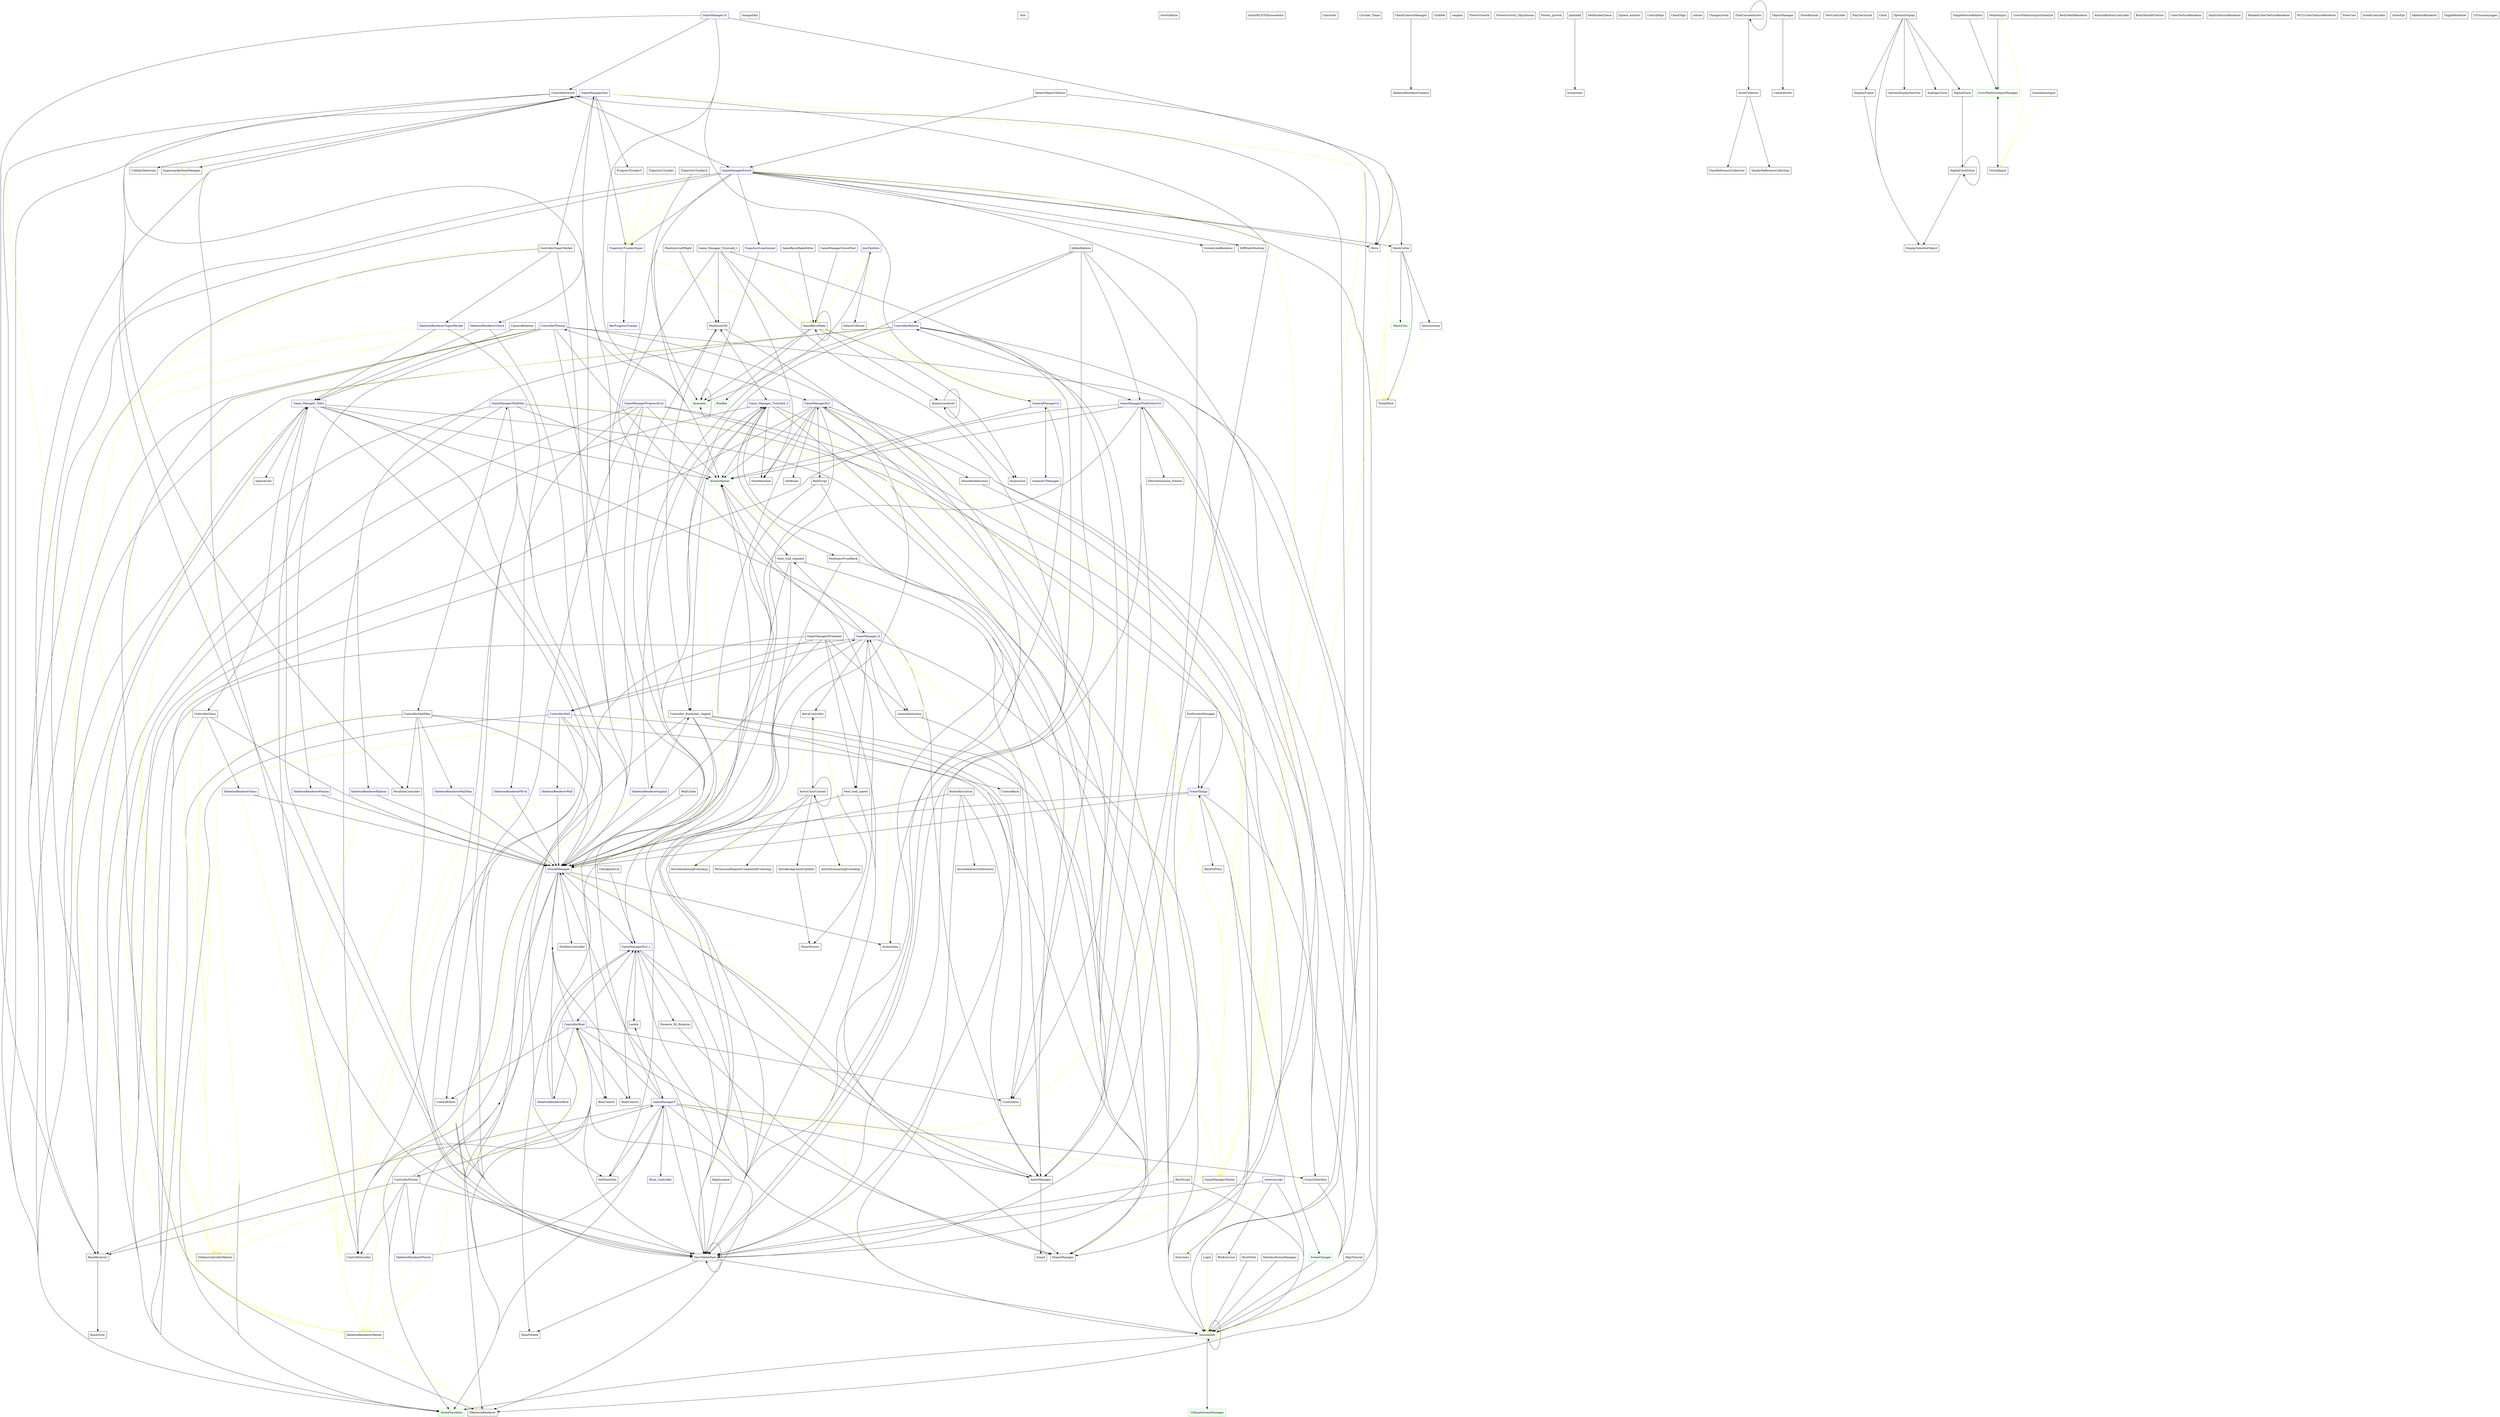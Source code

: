 digraph  {
	graph [concentrate=true,
		nodesep=0.25,
		ranksep=5.0
	];
	BarProgressTracker	 [color=blue,
		shape=box];
	changeSkin	 [shape=box];
	ParabolaController	 [shape=box];
	RepIncrease	 [shape=box];
	VarsToInterface	 [shape=box];
	RepIncrease -> VarsToInterface	 [weight=1];
	VarsToInterface -> VarsToInterface	 [weight=1];
	SessionInfo	 [color=green,
		shape=box];
	VarsToInterface -> SessionInfo	 [weight=5];
	OverallManager	 [color=blue,
		shape=box];
	VarsToInterface -> OverallManager	 [weight=2];
	DataToSend	 [shape=box];
	VarsToInterface -> DataToSend	 [weight=2];
	RestScript	 [shape=box];
	RestScript -> VarsToInterface	 [weight=1];
	RestScript -> SessionInfo	 [weight=2];
	SessionInfo -> SessionInfo	 [weight=5];
	GlobalVariables	 [color=green,
		shape=box];
	SessionInfo -> GlobalVariables	 [weight=5];
	UltimateSceneManager	 [color=green,
		shape=box];
	SessionInfo -> UltimateSceneManager	 [weight=1];
	SetPlaneSize	 [shape=box];
	SkeletonRendererMailMan	 [color=blue,
		shape=box];
	SkeletonRendererMailMan -> OverallManager	 [weight=3];
	SkeletonRendererMaster	 [shape=box];
	SkeletonRendererMailMan -> SkeletonRendererMaster	 [color=yellow,
		weight=1];
	OverallManager -> VarsToInterface	 [weight=1];
	OverallManager -> SessionInfo	 [color=yellow,
		weight=3];
	OverallManager -> GlobalVariables	 [weight=1];
	AudioManager	 [shape=box];
	OverallManager -> AudioManager	 [weight=13];
	GameManagerEx2_1	 [color=blue,
		shape=box];
	OverallManager -> GameManagerEx2_1	 [weight=2];
	IGameManager	 [shape=box];
	OverallManager -> IGameManager	 [weight=3];
	AvatarData	 [shape=box];
	OverallManager -> AvatarData	 [weight=1];
	IOrbbecController	 [shape=box];
	OverallManager -> IOrbbecController	 [weight=2];
	ISkeletonRenderer	 [shape=box];
	OverallManager -> ISkeletonRenderer	 [weight=2];
	SkeletonRendererMaster -> ISkeletonRenderer	 [color=yellow,
		weight=1];
	SkeletonRendererPEval	 [color=blue,
		shape=box];
	SkeletonRendererPEval -> OverallManager	 [weight=9];
	SkeletonRendererPEval -> SkeletonRendererMaster	 [color=yellow,
		weight=1];
	SkeletonRendererSuperMarket	 [color=blue,
		shape=box];
	SkeletonRendererSuperMarket -> OverallManager	 [weight=3];
	SkeletonRendererSuperMarket -> SkeletonRendererMaster	 [color=yellow,
		weight=1];
	Game_Manager_Vidro	 [color=blue,
		shape=box];
	SkeletonRendererSuperMarket -> Game_Manager_Vidro	 [weight=1];
	Game_Manager_Vidro -> VarsToInterface	 [weight=10];
	Game_Manager_Vidro -> SessionInfo	 [weight=3];
	Game_Manager_Vidro -> SetPlaneSize	 [weight=2];
	Game_Manager_Vidro -> OverallManager	 [weight=9];
	Game_Manager_Vidro -> GlobalVariables	 [weight=1];
	BoneReceiver	 [shape=box];
	Game_Manager_Vidro -> BoneReceiver	 [weight=2];
	AvatarMaster	 [color=green,
		shape=box];
	Game_Manager_Vidro -> AvatarMaster	 [weight=2];
	Game_Manager_Vidro -> AudioManager	 [weight=4];
	SphereCast	 [shape=box];
	Game_Manager_Vidro -> SphereCast	 [weight=2];
	ControllerGlass	 [shape=box];
	Game_Manager_Vidro -> ControllerGlass	 [weight=2];
	SkipTutorial	 [shape=box];
	SkipTutorial -> SessionInfo	 [weight=1];
	Test	 [shape=box];
	testrtidelrte	 [shape=box];
	testsDELETEifyouseethis	 [shape=box];
	ColliderDetection	 [shape=box];
	ControllerMailMan	 [shape=box];
	ControllerMailMan -> ParabolaController	 [weight=6];
	ControllerMailMan -> VarsToInterface	 [weight=2];
	ControllerMailMan -> SessionInfo	 [weight=1];
	ControllerMailMan -> SkeletonRendererMailMan	 [weight=1];
	ControllerMailMan -> OverallManager	 [weight=1];
	GameManagerMailMan	 [color=blue,
		shape=box];
	ControllerMailMan -> GameManagerMailMan	 [weight=1];
	ControllerMailMan -> GlobalVariables	 [weight=1];
	OrbbecControllerMaster	 [shape=box];
	ControllerMailMan -> OrbbecControllerMaster	 [color=yellow,
		weight=1];
	GameManagerMailMan -> VarsToInterface	 [weight=9];
	GameManagerMailMan -> SessionInfo	 [weight=1];
	GameManagerMailMan -> OverallManager	 [weight=9];
	GameManagerMailMan -> ControllerMailMan	 [weight=3];
	GameManagerMailMan -> GlobalVariables	 [weight=1];
	ControlElbow	 [shape=box];
	GameManagerMailMan -> ControlElbow	 [weight=5];
	GameManagerMailMan -> BoneReceiver	 [weight=2];
	GameManagerMailMan -> AvatarMaster	 [weight=2];
	GameManagerMaster	 [shape=box];
	GameManagerMailMan -> GameManagerMaster	 [color=yellow,
		weight=1];
	ControllerSuperMarket	 [shape=box];
	ControllerSuperMarket -> OverallManager	 [weight=3];
	ControllerSuperMarket -> SkeletonRendererSuperMarket	 [weight=1];
	ControllerSuperMarket -> GlobalVariables	 [weight=1];
	ControllerSuperMarket -> OrbbecControllerMaster	 [color=yellow,
		weight=1];
	GameManagerSaw	 [color=blue,
		shape=box];
	ControllerSuperMarket -> GameManagerSaw	 [weight=1];
	GameManagerSaw -> VarsToInterface	 [weight=6];
	GameManagerSaw -> SessionInfo	 [weight=4];
	GameManagerSaw -> OverallManager	 [weight=17];
	GameManagerSaw -> ColliderDetection	 [weight=2];
	GameManagerSaw -> GlobalVariables	 [weight=2];
	GameManagerSaw -> ControllerSuperMarket	 [weight=1];
	GameManagerSaw -> BoneReceiver	 [weight=2];
	GameManagerSaw -> AvatarMaster	 [weight=2];
	GameManagerSaw -> GameManagerMaster	 [color=yellow,
		weight=1];
	GameManagerSaw -> AudioManager	 [weight=4];
	SupermarketItemManager	 [shape=box];
	GameManagerSaw -> SupermarketItemManager	 [weight=3];
	ProgressTracker3	 [shape=box];
	GameManagerSaw -> ProgressTracker3	 [weight=1];
	TrajectoryTrackerSuper	 [color=blue,
		shape=box];
	GameManagerSaw -> TrajectoryTrackerSuper	 [weight=2];
	ControllerSword	 [shape=box];
	ControllerSword -> ParabolaController	 [weight=3];
	ControllerSword -> VarsToInterface	 [weight=3];
	ControllerSword -> SessionInfo	 [weight=1];
	ControllerSword -> OverallManager	 [weight=3];
	ControllerSword -> GlobalVariables	 [weight=1];
	ControllerSword -> OrbbecControllerMaster	 [color=yellow,
		weight=1];
	SkeletonRendererSword	 [color=blue,
		shape=box];
	ControllerSword -> SkeletonRendererSword	 [weight=1];
	GameManagerSword	 [color=blue,
		shape=box];
	ControllerSword -> GameManagerSword	 [weight=5];
	SkeletonRendererSword -> OverallManager	 [weight=3];
	SkeletonRendererSword -> SkeletonRendererMaster	 [color=yellow,
		weight=1];
	SkeletonRendererSword -> Game_Manager_Vidro	 [weight=1];
	GameManagerSword -> VarsToInterface	 [weight=6];
	GameManagerSword -> SessionInfo	 [weight=1];
	GameManagerSword -> OverallManager	 [weight=11];
	GameManagerSword -> GlobalVariables	 [weight=1];
	GameManagerSword -> ControllerSword	 [weight=2];
	GameManagerSword -> BoneReceiver	 [weight=2];
	GameManagerSword -> AvatarMaster	 [weight=3];
	GameManagerSword -> GameManagerMaster	 [color=yellow,
		weight=1];
	GameManagerSword -> TrajectoryTrackerSuper	 [weight=4];
	Move	 [shape=box];
	GameManagerSword -> Move	 [weight=7];
	MeshCutter	 [shape=box];
	GameManagerSword -> MeshCutter	 [weight=1];
	TempMesh	 [shape=box];
	GameManagerSword -> TempMesh	 [color=yellow,
		weight=2];
	ScreenLineRenderer	 [shape=box];
	GameManagerSword -> ScreenLineRenderer	 [weight=1];
	DiffStateMachine	 [shape=box];
	GameManagerSword -> DiffStateMachine	 [weight=1];
	TrajectoryLineGenner	 [color=blue,
		shape=box];
	GameManagerSword -> TrajectoryLineGenner	 [weight=1];
	DetectCollision	 [shape=box];
	JoinTheDots	 [color=blue,
		shape=box];
	DetectCollision -> JoinTheDots	 [weight=2];
	JoinTheDots -> DetectCollision	 [weight=1];
	GeneralManagerv2	 [color=blue,
		shape=box];
	JoinTheDots -> GeneralManagerv2	 [color=yellow,
		weight=4];
	GameRecnMake	 [shape=box];
	JoinTheDots -> GameRecnMake	 [color=yellow,
		weight=1];
	Animater	 [color=green,
		shape=box];
	JoinTheDots -> Animater	 [weight=1];
	EndScreenManager	 [shape=box];
	EndScreenManager -> VarsToInterface	 [weight=1];
	SceneThings	 [color=blue,
		shape=box];
	EndScreenManager -> SceneThings	 [weight=1];
	SceneThings -> VarsToInterface	 [color=yellow,
		weight=6];
	SceneThings -> SessionInfo	 [color=yellow,
		weight=3];
	SceneThings -> OverallManager	 [weight=4];
	BackToPlans	 [shape=box];
	SceneThings -> BackToPlans	 [weight=1];
	Coms2Interface	 [shape=box];
	SceneThings -> Coms2Interface	 [weight=3];
	SceneThings -> DataToSend	 [weight=3];
	Exercises	 [shape=box];
	SceneThings -> Exercises	 [weight=1];
	SceneChanger	 [color=green,
		shape=box];
	SceneThings -> SceneChanger	 [weight=1];
	BoneGiver	 [shape=box];
	BoneReceiver -> BoneGiver	 [weight=1];
	AvatarMaster -> OverallManager	 [color=yellow,
		weight=3];
	Next_wall_chambel	 [shape=box];
	AvatarMaster -> Next_wall_chambel	 [weight=3];
	AvatarMaster -> AvatarData	 [color=yellow,
		weight=2];
	GameManagerMaster -> IGameManager	 [color=yellow,
		weight=1];
	GameManagerProgressEval	 [color=blue,
		shape=box];
	GameManagerProgressEval -> VarsToInterface	 [weight=5];
	GameManagerProgressEval -> SessionInfo	 [weight=3];
	GameManagerProgressEval -> OverallManager	 [weight=13];
	GameManagerProgressEval -> SkeletonRendererPEval	 [weight=1];
	GameManagerProgressEval -> GlobalVariables	 [weight=1];
	GameManagerProgressEval -> SceneThings	 [weight=1];
	GameManagerProgressEval -> AvatarMaster	 [weight=3];
	GameManagerProgressEval -> GameManagerMaster	 [color=yellow,
		weight=1];
	Sound	 [shape=box];
	AudioManager -> Sound	 [weight=2];
	SupermarketItemManager -> GameManagerSaw	 [weight=1];
	SupermarketItemManager -> SupermarketItemManager	 [color=yellow,
		weight=4];
	ProgressTracker3 -> TrajectoryTrackerSuper	 [color=yellow,
		weight=1];
	TrajectoryTrackerSuper -> BarProgressTracker	 [weight=2];
	TrajectoryTrackerSuper -> GameRecnMake	 [color=yellow,
		weight=1];
	GeneralUIManager	 [color=blue,
		shape=box];
	GeneralUIManager -> GeneralManagerv2	 [weight=2];
	GeneralManagerv2 -> AvatarMaster	 [weight=1];
	GeneralManagerv2 -> GeneralUIManager	 [weight=10];
	GeneralManagerv2 -> GeneralManagerv2	 [color=yellow,
		weight=2];
	GeneralManagerv2 -> AvatarData	 [weight=1];
	GeneralManagerv2 -> GameRecnMake	 [weight=4];
	GetBones	 [shape=box];
	Character	 [shape=box];
	BackToPlans -> SceneThings	 [weight=2];
	Coms2Interface -> SessionInfo	 [weight=2];
	Login	 [shape=box];
	Login -> SessionInfo	 [color=yellow,
		weight=15];
	receivescript	 [color=blue,
		shape=box];
	receivescript -> VarsToInterface	 [weight=1];
	receivescript -> SessionInfo	 [weight=11];
	receivescript -> Exercises	 [color=yellow,
		weight=1];
	BtnExercise	 [shape=box];
	receivescript -> BtnExercise	 [weight=2];
	SceneChanger -> SessionInfo	 [weight=2];
	GameManager10	 [color=blue,
		shape=box];
	GameManager10 -> ControllerSword	 [weight=2];
	GameManager10 -> BoneReceiver	 [weight=1];
	GameManager10 -> AvatarMaster	 [weight=2];
	GameManager10 -> GameManagerMaster	 [color=yellow,
		weight=1];
	GameManager10 -> GeneralManagerv2	 [weight=2];
	GameManager10 -> Move	 [weight=3];
	GameManager10 -> MeshCutter	 [weight=1];
	GameManager10 -> TempMesh	 [color=yellow,
		weight=2];
	MeshCutter -> TempMesh	 [weight=2];
	Intersections	 [shape=box];
	MeshCutter -> Intersections	 [weight=1];
	MeshUtils	 [color=green,
		shape=box];
	MeshCutter -> MeshUtils	 [weight=3];
	GameManager5	 [color=blue,
		shape=box];
	GameManager5 -> VarsToInterface	 [weight=4];
	GameManager5 -> SessionInfo	 [weight=1];
	GameManager5 -> SetPlaneSize	 [weight=1];
	GameManager5 -> OverallManager	 [weight=11];
	GameManager5 -> GlobalVariables	 [weight=1];
	GameManager5 -> BoneReceiver	 [weight=2];
	GameManager5 -> AvatarMaster	 [weight=2];
	GameManager5 -> GameManagerMaster	 [color=yellow,
		weight=1];
	GameManager5 -> AudioManager	 [weight=5];
	GameManager5 -> Coms2Interface	 [weight=1];
	Hose_Controller	 [color=blue,
		shape=box];
	GameManager5 -> Hose_Controller	 [weight=3];
	ControllerFlower	 [shape=box];
	GameManager5 -> ControllerFlower	 [weight=4];
	LookAt	 [shape=box];
	GameManager5 -> LookAt	 [weight=1];
	ControllerFlower -> VarsToInterface	 [weight=1];
	ControllerFlower -> OverallManager	 [weight=4];
	ControllerFlower -> GlobalVariables	 [weight=1];
	ControllerFlower -> OrbbecControllerMaster	 [color=yellow,
		weight=1];
	ControllerFlower -> BoneReceiver	 [weight=2];
	ControllerFlower -> GameManager5	 [weight=1];
	ControllShoulder	 [shape=box];
	ControllerFlower -> ControllShoulder	 [weight=1];
	SkeletonRendererFlower	 [color=blue,
		shape=box];
	ControllerFlower -> SkeletonRendererFlower	 [weight=1];
	LookAt -> GameManager5	 [weight=1];
	GameManager9Chambel	 [shape=box];
	GameManager9Chambel -> VarsToInterface	 [weight=3];
	GameManager9Chambel -> OverallManager	 [weight=27];
	GameManager9Chambel -> AudioManager	 [weight=53];
	Next_wall_spawn	 [shape=box];
	GameManager9Chambel -> Next_wall_spawn	 [weight=1];
	LateralAbduction	 [shape=box];
	GameManager9Chambel -> LateralAbduction	 [weight=4];
	ControllerWall	 [color=blue,
		shape=box];
	GameManager9Chambel -> ControllerWall	 [weight=7];
	Next_wall_spawn -> OverallManager	 [weight=56];
	Next_wall_spawn -> AudioManager	 [weight=112];
	GameManager_9	 [color=blue,
		shape=box];
	Next_wall_spawn -> GameManager_9	 [weight=1];
	LateralAbduction -> GameManager_9	 [weight=2];
	LateralAbduction -> IGameManager	 [weight=1];
	ControllerWall -> VarsToInterface	 [weight=3];
	ControllerWall -> OverallManager	 [weight=7];
	ControllerWall -> GlobalVariables	 [weight=1];
	ControllerWall -> OrbbecControllerMaster	 [color=yellow,
		weight=1];
	ControllerWall -> ControlElbow	 [weight=1];
	ControllerWall -> GameManager_9	 [weight=2];
	ControlArm	 [shape=box];
	ControllerWall -> ControlArm	 [weight=1];
	ControllerWall -> IGameManager	 [weight=1];
	ControllerWall -> ControllShoulder	 [weight=1];
	SkeletonRendererWall	 [color=blue,
		shape=box];
	ControllerWall -> SkeletonRendererWall	 [weight=1];
	GameManagerEx1	 [color=blue,
		shape=box];
	GameManagerEx1 -> VarsToInterface	 [weight=12];
	GameManagerEx1 -> SessionInfo	 [weight=1];
	GameManagerEx1 -> SetPlaneSize	 [weight=2];
	GameManagerEx1 -> OverallManager	 [weight=13];
	GameManagerEx1 -> GlobalVariables	 [weight=1];
	GameManagerEx1 -> AvatarMaster	 [weight=2];
	GameManagerEx1 -> GameManagerMaster	 [color=yellow,
		weight=1];
	GameManagerEx1 -> AudioManager	 [weight=4];
	GameManagerEx1 -> GetBones	 [weight=1];
	GameManagerEx1 -> Coms2Interface	 [weight=1];
	BallScript	 [shape=box];
	GameManagerEx1 -> BallScript	 [weight=4];
	ShoulderAbduction	 [shape=box];
	GameManagerEx1 -> ShoulderAbduction	 [weight=2];
	ControllerFlexion	 [color=blue,
		shape=box];
	GameManagerEx1 -> ControllerFlexion	 [weight=5];
	StateMachine	 [shape=box];
	GameManagerEx1 -> StateMachine	 [weight=7];
	BallScript -> OverallManager	 [weight=1];
	BallScript -> AudioManager	 [weight=2];
	BallScript -> GameManagerEx1	 [weight=4];
	ShoulderAbduction -> GameManagerEx1	 [weight=2];
	ShoulderAbduction -> IGameManager	 [weight=1];
	ControllerFlexion -> VarsToInterface	 [weight=3];
	ControllerFlexion -> OverallManager	 [weight=9];
	ControllerFlexion -> GlobalVariables	 [weight=1];
	ControllerFlexion -> OrbbecControllerMaster	 [color=yellow,
		weight=1];
	ControllerFlexion -> GameManagerEx1	 [weight=2];
	ControllerFlexion -> ControlArm	 [weight=2];
	ControllerFlexion -> IGameManager	 [weight=1];
	ControllerFlexion -> ControllShoulder	 [weight=2];
	ControllerFlexion -> ISkeletonRenderer	 [weight=1];
	SkeletonRendererFlexion	 [color=blue,
		shape=box];
	ControllerFlexion -> SkeletonRendererFlexion	 [weight=2];
	GameManagerEx2_1 -> VarsToInterface	 [weight=8];
	GameManagerEx2_1 -> SessionInfo	 [weight=2];
	GameManagerEx2_1 -> OverallManager	 [weight=16];
	GameManagerEx2_1 -> GlobalVariables	 [weight=1];
	GameManagerEx2_1 -> AvatarMaster	 [weight=4];
	GameManagerEx2_1 -> AudioManager	 [weight=8];
	GameManagerEx2_1 -> LookAt	 [weight=1];
	BoatControl	 [shape=box];
	GameManagerEx2_1 -> BoatControl	 [weight=3];
	Forearm_90_Rotation	 [shape=box];
	GameManagerEx2_1 -> Forearm_90_Rotation	 [weight=2];
	ControllerBoat	 [color=blue,
		shape=box];
	GameManagerEx2_1 -> ControllerBoat	 [weight=2];
	BoatControl -> GameManagerEx2_1	 [weight=1];
	BoatControl -> ControllerBoat	 [weight=1];
	Forearm_90_Rotation -> GameManagerEx2_1	 [weight=2];
	Forearm_90_Rotation -> IGameManager	 [weight=1];
	ControllerBoat -> VarsToInterface	 [weight=3];
	ControllerBoat -> OverallManager	 [weight=8];
	ControllerBoat -> GlobalVariables	 [weight=1];
	ControllerBoat -> OrbbecControllerMaster	 [color=yellow,
		weight=1];
	ControllerBoat -> ControlElbow	 [weight=1];
	ControllerBoat -> GameManagerEx2_1	 [weight=2];
	ControllerBoat -> BoatControl	 [weight=2];
	ControllerBoat -> ControlArm	 [weight=1];
	ControllerBoat -> IGameManager	 [weight=1];
	ControllerBoat -> ControllShoulder	 [weight=2];
	BlurControl	 [shape=box];
	ControllerBoat -> BlurControl	 [weight=2];
	ControllerBoat -> ISkeletonRenderer	 [weight=1];
	SkeletonRendererBoat	 [color=blue,
		shape=box];
	ControllerBoat -> SkeletonRendererBoat	 [weight=2];
	GameManagerFlexExtensCot	 [color=blue,
		shape=box];
	GameManagerFlexExtensCot -> VarsToInterface	 [weight=5];
	GameManagerFlexExtensCot -> SessionInfo	 [weight=1];
	GameManagerFlexExtensCot -> OverallManager	 [weight=12];
	GameManagerFlexExtensCot -> GlobalVariables	 [weight=1];
	GameManagerFlexExtensCot -> AvatarMaster	 [weight=2];
	GameManagerFlexExtensCot -> GameManagerMaster	 [color=yellow,
		weight=1];
	GameManagerFlexExtensCot -> AudioManager	 [weight=4];
	GameManagerFlexExtensCot -> Coms2Interface	 [weight=1];
	ElbowExtension_Flexion	 [shape=box];
	GameManagerFlexExtensCot -> ElbowExtension_Flexion	 [weight=2];
	ControllerBalloon	 [color=blue,
		shape=box];
	GameManagerFlexExtensCot -> ControllerBalloon	 [weight=2];
	ElbowExtension_Flexion -> GameManagerFlexExtensCot	 [weight=1];
	ControllerBalloon -> VarsToInterface	 [weight=3];
	ControllerBalloon -> OverallManager	 [weight=9];
	ControllerBalloon -> GlobalVariables	 [weight=1];
	ControllerBalloon -> OrbbecControllerMaster	 [color=yellow,
		weight=1];
	ControllerBalloon -> GameManagerFlexExtensCot	 [weight=2];
	ControllerBalloon -> ControlArm	 [weight=2];
	ControllerBalloon -> IGameManager	 [weight=1];
	ControllerBalloon -> ControllShoulder	 [weight=2];
	ControllerBalloon -> ISkeletonRenderer	 [weight=1];
	SkeletonRendererBalloon	 [color=blue,
		shape=box];
	ControllerBalloon -> SkeletonRendererBalloon	 [weight=2];
	GameManager_9 -> VarsToInterface	 [weight=6];
	GameManager_9 -> SessionInfo	 [weight=1];
	GameManager_9 -> OverallManager	 [weight=10];
	GameManager_9 -> GlobalVariables	 [weight=1];
	GameManager_9 -> AvatarMaster	 [weight=2];
	GameManager_9 -> GameManagerMaster	 [color=yellow,
		weight=1];
	GameManager_9 -> AudioManager	 [weight=1];
	GameManager_9 -> Next_wall_spawn	 [weight=1];
	GameManager_9 -> LateralAbduction	 [weight=2];
	GameManager_9 -> ControllerWall	 [weight=4];
	GameManager_9 -> Next_wall_chambel	 [weight=4];
	AstraController	 [shape=box];
	GameManager_9 -> AstraController	 [weight=1];
	Next_wall_chambel -> VarsToInterface	 [weight=32];
	Next_wall_chambel -> OverallManager	 [weight=32];
	Next_wall_chambel -> AudioManager	 [weight=64];
	Next_wall_chambel -> GameManager_9	 [weight=2];
	Next_wall_chambel -> IGameManager	 [weight=1];
	TimerHistory	 [shape=box];
	AstraController -> TimerHistory	 [weight=3];
	AstraInitializingEventArgs	 [shape=box];
	AstraController -> AstraInitializingEventArgs	 [color=yellow,
		weight=1];
	AstraTerminatingEventArgs	 [shape=box];
	AstraController -> AstraTerminatingEventArgs	 [color=yellow,
		weight=1];
	AstraUnityContext	 [shape=box];
	AstraController -> AstraUnityContext	 [weight=20];
	Game_Manager_Tutorial4_1	 [shape=box];
	Game_Manager_Tutorial4_1 -> VarsToInterface	 [weight=3];
	Game_Manager_Tutorial4_1 -> OverallManager	 [weight=8];
	Game_Manager_Tutorial4_1 -> AudioManager	 [weight=5];
	Game_Manager_Tutorial4_1 -> StateMachine	 [weight=1];
	PendulumTilt	 [shape=box];
	Game_Manager_Tutorial4_1 -> PendulumTilt	 [weight=10];
	PendulumTilt -> VarsToInterface	 [weight=1];
	PendulumTilt -> OverallManager	 [weight=1];
	Game_Manager_Tutorial4_2	 [color=blue,
		shape=box];
	PendulumTilt -> Game_Manager_Tutorial4_2	 [weight=1];
	Controller_Pendulars_Sagital	 [shape=box];
	PendulumTilt -> Controller_Pendulars_Sagital	 [weight=2];
	Game_Manager_Tutorial4_2 -> VarsToInterface	 [weight=4];
	Game_Manager_Tutorial4_2 -> SessionInfo	 [weight=1];
	Game_Manager_Tutorial4_2 -> OverallManager	 [weight=13];
	Game_Manager_Tutorial4_2 -> GlobalVariables	 [weight=1];
	Game_Manager_Tutorial4_2 -> AvatarMaster	 [weight=4];
	Game_Manager_Tutorial4_2 -> GameManagerMaster	 [color=yellow,
		weight=1];
	Game_Manager_Tutorial4_2 -> AudioManager	 [weight=4];
	Game_Manager_Tutorial4_2 -> StateMachine	 [weight=1];
	Game_Manager_Tutorial4_2 -> PendulumTilt	 [weight=10];
	Game_Manager_Tutorial4_2 -> Controller_Pendulars_Sagital	 [weight=2];
	PendularsFrontBack	 [shape=box];
	Game_Manager_Tutorial4_2 -> PendularsFrontBack	 [weight=2];
	Controller_Pendulars_Sagital -> VarsToInterface	 [weight=3];
	Controller_Pendulars_Sagital -> OverallManager	 [weight=6];
	Controller_Pendulars_Sagital -> GlobalVariables	 [weight=1];
	Controller_Pendulars_Sagital -> OrbbecControllerMaster	 [color=yellow,
		weight=1];
	Controller_Pendulars_Sagital -> PendulumTilt	 [weight=1];
	Controller_Pendulars_Sagital -> Game_Manager_Tutorial4_2	 [weight=2];
	Controller_Pendulars_Sagital -> ControlArm	 [weight=1];
	ControlBack	 [shape=box];
	Controller_Pendulars_Sagital -> ControlBack	 [weight=1];
	Controller_Pendulars_Sagital -> IGameManager	 [weight=1];
	Controller_Pendulars_Sagital -> ControllShoulder	 [weight=1];
	SkeletonRendererSagital	 [color=blue,
		shape=box];
	Controller_Pendulars_Sagital -> SkeletonRendererSagital	 [weight=1];
	Controller_Pendulars_Sagital -> BlurControl	 [weight=1];
	PendularsFrontBack -> VarsToInterface	 [weight=2];
	PendularsFrontBack -> OverallManager	 [weight=1];
	PendularsFrontBack -> Game_Manager_Tutorial4_2	 [weight=2];
	PendularsFrontBack -> IGameManager	 [weight=1];
	SphereCast -> Game_Manager_Vidro	 [weight=2];
	ControllerGlass -> OverallManager	 [weight=3];
	ControllerGlass -> Game_Manager_Vidro	 [weight=1];
	ControllerGlass -> GlobalVariables	 [weight=1];
	ControllerGlass -> OrbbecControllerMaster	 [color=yellow,
		weight=1];
	SkeletonRendererGlass	 [color=blue,
		shape=box];
	ControllerGlass -> SkeletonRendererGlass	 [weight=1];
	Circular_Timer	 [shape=box];
	ButterflyControl	 [shape=box];
	ButterflyControl -> VarsToInterface	 [weight=3];
	ButterflyControl -> OverallManager	 [weight=5];
	ButterflyControl -> AudioManager	 [weight=4];
	AssistedAnteriorElevation	 [shape=box];
	ButterflyControl -> AssistedAnteriorElevation	 [weight=8];
	CameraRotation	 [shape=box];
	CameraRotation -> Game_Manager_Vidro	 [weight=1];
	CheckCameraManager	 [shape=box];
	SkeletonRendererCamera	 [shape=box];
	CheckCameraManager -> SkeletonRendererCamera	 [weight=1];
	CheckpointCol	 [shape=box];
	CheckpointCol -> GameManagerEx2_1	 [weight=1];
	ClickMe	 [shape=box];
	congela	 [shape=box];
	SkeletonRendererSagital -> OverallManager	 [weight=6];
	SkeletonRendererSagital -> SkeletonRendererMaster	 [color=yellow,
		weight=1];
	SkeletonRendererSagital -> Game_Manager_Tutorial4_2	 [weight=1];
	SkeletonRendererSagital -> Controller_Pendulars_Sagital	 [weight=5];
	FlowerGrowth	 [shape=box];
	FlowerGrowth_Objcollision	 [shape=box];
	Flower_growth	 [shape=box];
	InflateBalloon	 [shape=box];
	InflateBalloon -> VarsToInterface	 [weight=4];
	InflateBalloon -> SessionInfo	 [weight=3];
	InflateBalloon -> OverallManager	 [weight=2];
	InflateBalloon -> GameManagerFlexExtensCot	 [weight=1];
	InflateBalloon -> ControllerBalloon	 [weight=2];
	Instantiate	 [shape=box];
	paintball	 [shape=box];
	paintball -> Instantiate	 [weight=1];
	SetRenderQueue	 [shape=box];
	ShowNote	 [shape=box];
	ShowNote -> SessionInfo	 [weight=2];
	Sphere_emitter	 [shape=box];
	WallColide	 [shape=box];
	WallColide -> OverallManager	 [weight=1];
	ControlHips	 [shape=box];
	PendularsLeftRight	 [shape=box];
	PendularsLeftRight -> PendulumTilt	 [weight=2];
	InterfaceSceneManager	 [shape=box];
	InterfaceSceneManager -> SessionInfo	 [weight=1];
	SkeletonRendererBoat -> OverallManager	 [weight=9];
	SkeletonRendererBoat -> SkeletonRendererMaster	 [color=yellow,
		weight=1];
	SkeletonRendererBoat -> GameManagerEx2_1	 [weight=1];
	CheckTags	 [shape=box];
	colisao	 [shape=box];
	SkeletonRendererBalloon -> OverallManager	 [weight=3];
	SkeletonRendererBalloon -> SkeletonRendererMaster	 [color=yellow,
		weight=1];
	SkeletonRendererFlexion -> OverallManager	 [weight=3];
	SkeletonRendererFlexion -> SkeletonRendererMaster	 [color=yellow,
		weight=1];
	SkeletonRendererFlower -> OverallManager	 [weight=3];
	SkeletonRendererFlower -> SkeletonRendererMaster	 [color=yellow,
		weight=1];
	SkeletonRendererFlower -> GameManager5	 [weight=1];
	SkeletonRendererWall -> OverallManager	 [weight=3];
	SkeletonRendererWall -> SkeletonRendererMaster	 [color=yellow,
		weight=1];
	SkeletonRendererGlass -> OverallManager	 [weight=3];
	SkeletonRendererGlass -> SkeletonRendererMaster	 [color=yellow,
		weight=1];
	ChangeLevels	 [shape=box];
	AssetCollector	 [shape=box];
	ClassReferenceCollection	 [shape=box];
	AssetCollector -> ClassReferenceCollection	 [weight=2];
	ShaderReferenceCollection	 [shape=box];
	AssetCollector -> ShaderReferenceCollection	 [weight=2];
	FindUnusedAssets	 [shape=box];
	FindUnusedAssets -> AssetCollector	 [weight=2];
	FindUnusedAssets -> FindUnusedAssets	 [weight=6];
	DetectObjectsToSlice	 [shape=box];
	DetectObjectsToSlice -> GameManagerSword	 [weight=1];
	DetectObjectsToSlice -> Move	 [weight=1];
	CameraOrbit	 [shape=box];
	DrawBounds	 [shape=box];
	TrajectoryLineGenner -> GameRecnMake	 [color=yellow,
		weight=1];
	TrajectoryLineGenner -> Animater	 [weight=2];
	GameManagerSwordTest	 [shape=box];
	GameManagerSwordTest -> GameRecnMake	 [weight=1];
	GameRecnMake -> GeneralManagerv2	 [color=yellow,
		weight=1];
	GameRecnMake -> GameRecnMake	 [weight=1];
	Animercise	 [shape=box];
	GameRecnMake -> Animercise	 [weight=2];
	AnimerciseAsset	 [shape=box];
	GameRecnMake -> AnimerciseAsset	 [weight=3];
	GameRecnMake -> Animater	 [weight=2];
	Bonifier	 [color=green,
		shape=box];
	GameRecnMake -> Bonifier	 [weight=1];
	ObjectManager	 [shape=box];
	ObjectManager -> CameraOrbit	 [weight=2];
	Intersections -> TempMesh	 [color=yellow,
		weight=2];
	TestController	 [shape=box];
	AnimerciseAsset -> Animercise	 [weight=1];
	AnimerciseAsset -> AnimerciseAsset	 [weight=3];
	Animater -> Animater	 [weight=1];
	GameRecnMakeEditor	 [shape=box];
	GameRecnMakeEditor -> GameRecnMake	 [weight=1];
	TrajectoryTracker	 [shape=box];
	TrajectoryTracker -> TrajectoryTrackerSuper	 [color=yellow,
		weight=1];
	TrajectoryTracker2	 [shape=box];
	TrajectoryTracker2 -> TrajectoryTrackerSuper	 [color=yellow,
		weight=1];
	TrajectoryTracker2 -> Animater	 [weight=2];
	PlaySecSound	 [shape=box];
	Clock	 [shape=box];
	DisplayFrame	 [shape=box];
	DisplaySelectedObject	 [shape=box];
	DisplayFrame -> DisplaySelectedObject	 [weight=2];
	OptionsDisplay	 [shape=box];
	OptionsDisplay -> DisplayFrame	 [weight=1];
	OptionsDisplay -> DisplaySelectedObject	 [weight=1];
	OptionsDisplaySaveVar	 [shape=box];
	OptionsDisplay -> OptionsDisplaySaveVar	 [weight=3];
	AnalogicClock	 [shape=box];
	OptionsDisplay -> AnalogicClock	 [weight=2];
	DigitalClock	 [shape=box];
	OptionsDisplay -> DigitalClock	 [weight=2];
	DigitalClockValue	 [shape=box];
	DigitalClock -> DigitalClockValue	 [weight=4];
	DigitalClockValue -> DisplaySelectedObject	 [weight=2];
	DigitalClockValue -> DigitalClockValue	 [weight=1];
	CrossPlatformInputManager	 [color=green,
		shape=box];
	VirtualInput	 [shape=box];
	CrossPlatformInputManager -> VirtualInput	 [weight=3];
	VirtualInput -> CrossPlatformInputManager	 [color=yellow,
		weight=5];
	MobileInput	 [shape=box];
	MobileInput -> CrossPlatformInputManager	 [weight=4];
	MobileInput -> VirtualInput	 [color=yellow,
		weight=1];
	StandaloneInput	 [shape=box];
	StandaloneInput -> VirtualInput	 [color=yellow,
		weight=1];
	CrossPlatformInputInitialize	 [shape=box];
	SimpleMouseRotator	 [shape=box];
	SimpleMouseRotator -> CrossPlatformInputManager	 [weight=2];
	BodyMaskRenderer	 [shape=box];
	AndroidButtonController	 [shape=box];
	AstraBackgroundUpdater	 [shape=box];
	AstraBackgroundUpdater -> TimerHistory	 [weight=3];
	AstraUnityContext -> AstraController	 [weight=1];
	AstraUnityContext -> AstraBackgroundUpdater	 [weight=1];
	AstraUnityContext -> AstraInitializingEventArgs	 [weight=1];
	AstraUnityContext -> AstraTerminatingEventArgs	 [weight=1];
	AstraUnityContext -> AstraUnityContext	 [weight=2];
	PermissionRequestCompletedEventArgs	 [shape=box];
	AstraUnityContext -> PermissionRequestCompletedEventArgs	 [weight=1];
	BodyMaskHitTester	 [shape=box];
	ColorTextureRenderer	 [shape=box];
	DepthTextureRenderer	 [shape=box];
	MaskedColorTextureRenderer	 [shape=box];
	NV21ColorTextureRenderer	 [shape=box];
	PoseUser	 [shape=box];
	SceneController	 [shape=box];
	ShowFps	 [shape=box];
	SkeletonRenderer	 [shape=box];
	ToggleRenderer	 [shape=box];
	UIConsoleLogger	 [shape=box];
}
